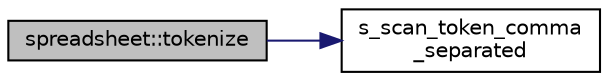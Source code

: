 digraph "spreadsheet::tokenize"
{
  edge [fontname="Helvetica",fontsize="10",labelfontname="Helvetica",labelfontsize="10"];
  node [fontname="Helvetica",fontsize="10",shape=record];
  rankdir="LR";
  Node283 [label="spreadsheet::tokenize",height=0.2,width=0.4,color="black", fillcolor="grey75", style="filled", fontcolor="black"];
  Node283 -> Node284 [color="midnightblue",fontsize="10",style="solid",fontname="Helvetica"];
  Node284 [label="s_scan_token_comma\l_separated",height=0.2,width=0.4,color="black", fillcolor="white", style="filled",URL="$d5/db4/io__and__os_8h.html#aa57672d188543c5c2047842c5416e2fd"];
}
